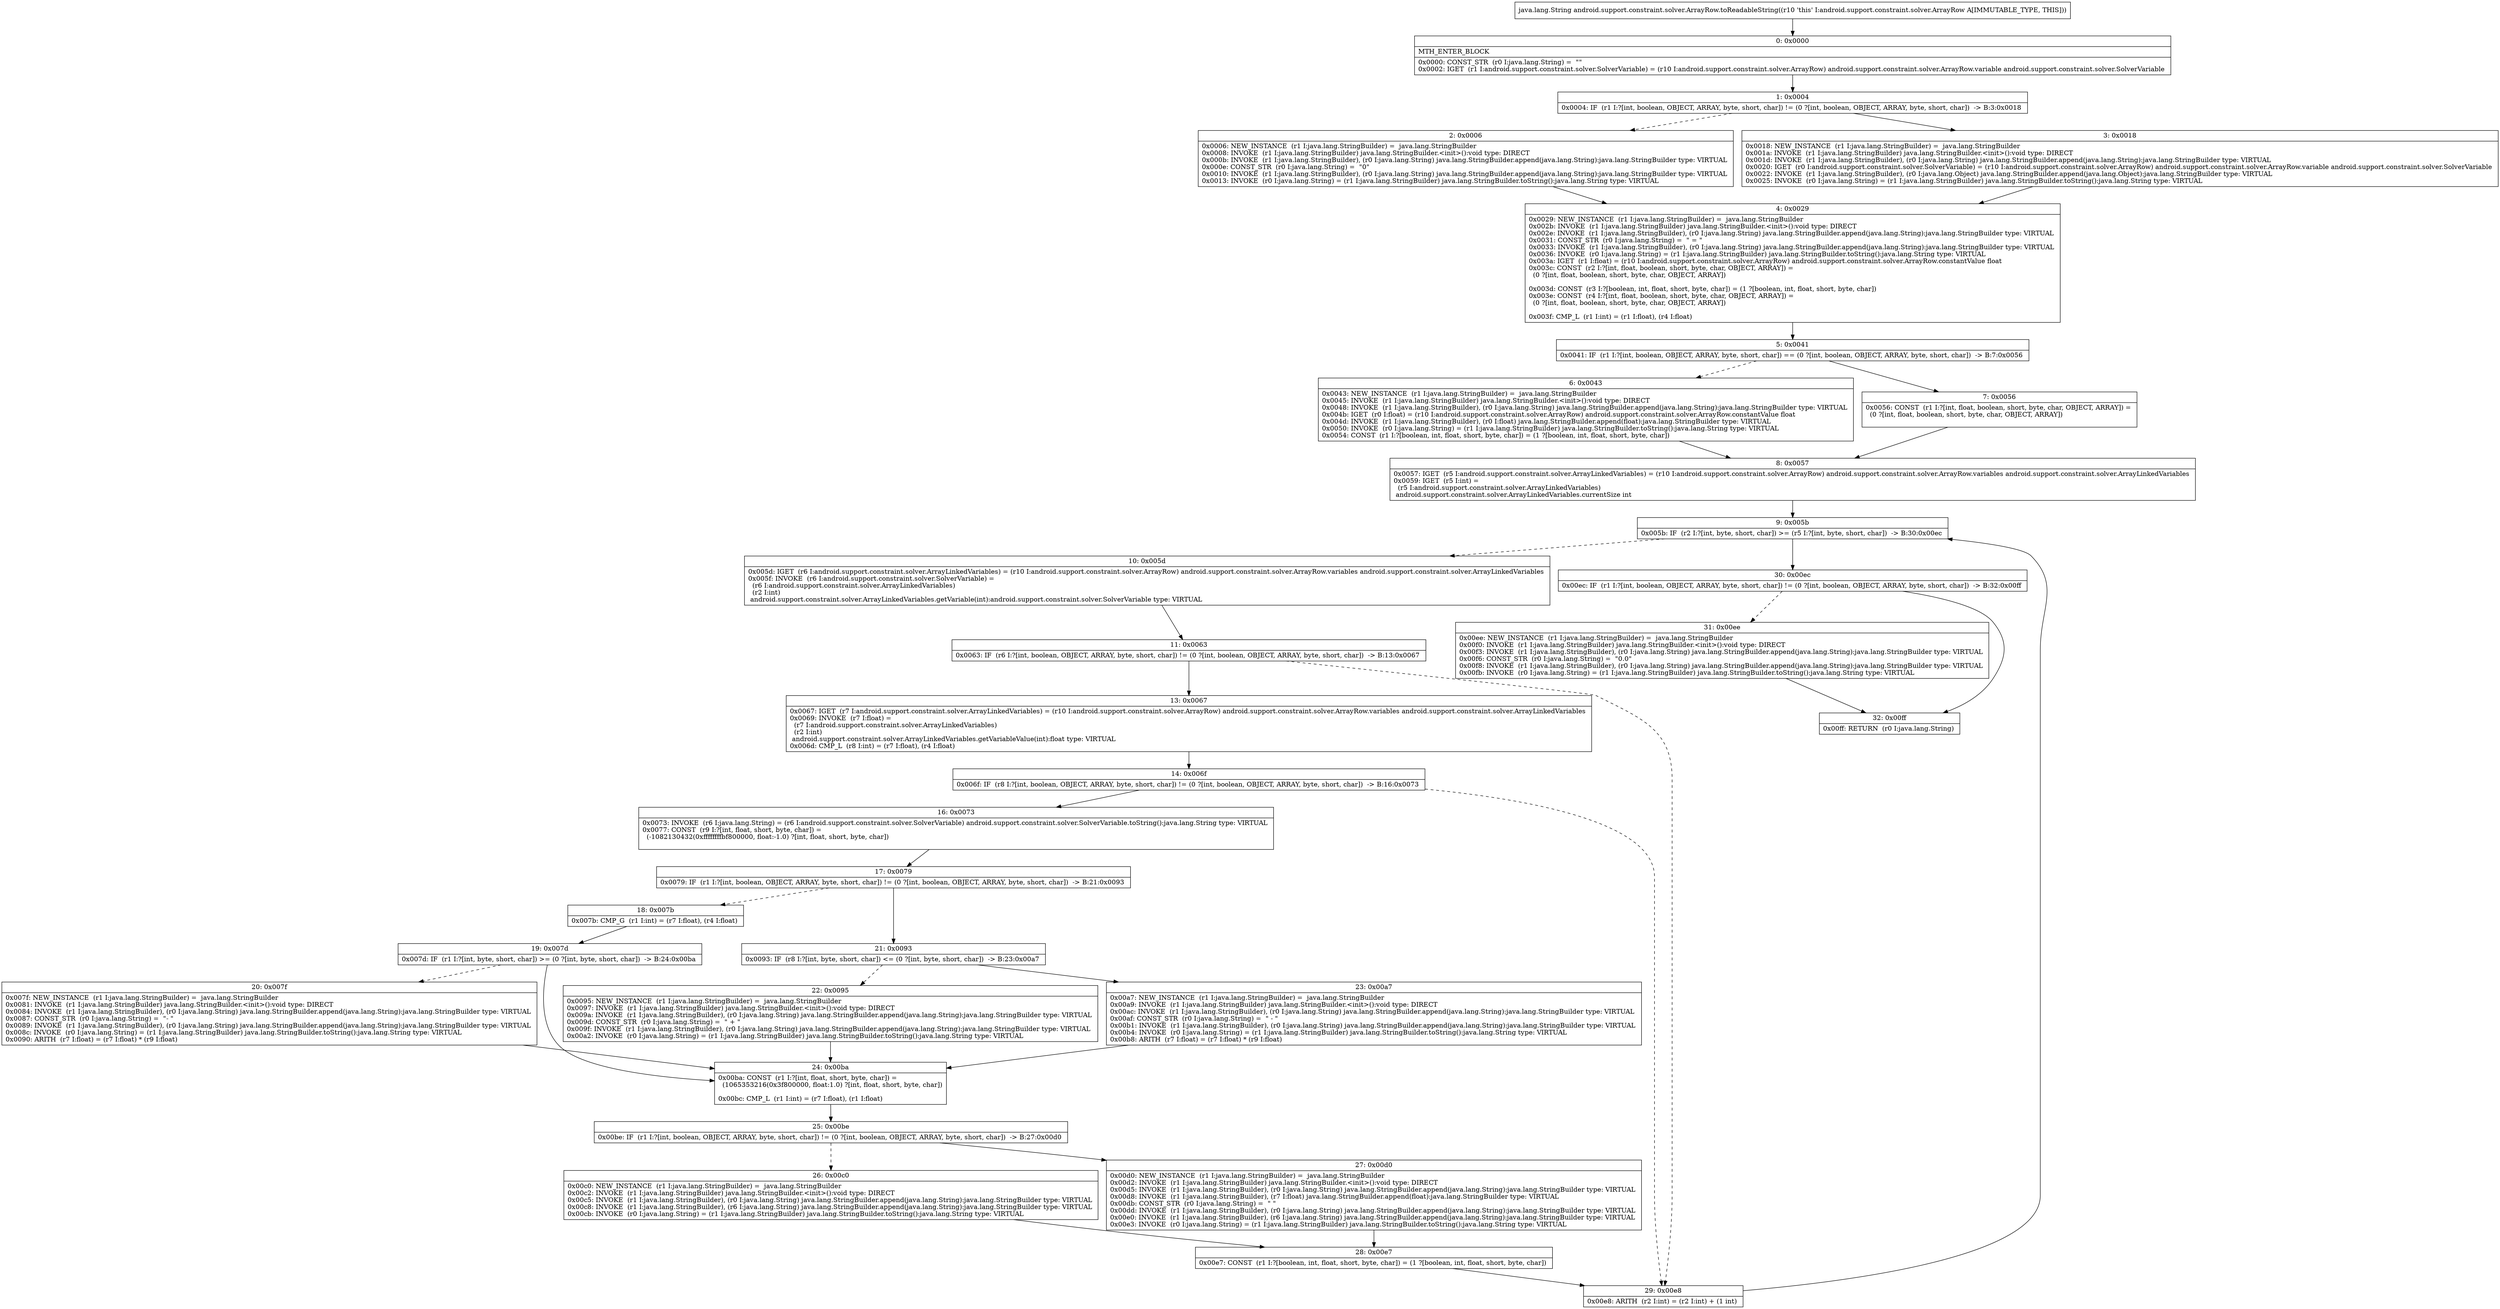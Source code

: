 digraph "CFG forandroid.support.constraint.solver.ArrayRow.toReadableString()Ljava\/lang\/String;" {
Node_0 [shape=record,label="{0\:\ 0x0000|MTH_ENTER_BLOCK\l|0x0000: CONST_STR  (r0 I:java.lang.String) =  \"\" \l0x0002: IGET  (r1 I:android.support.constraint.solver.SolverVariable) = (r10 I:android.support.constraint.solver.ArrayRow) android.support.constraint.solver.ArrayRow.variable android.support.constraint.solver.SolverVariable \l}"];
Node_1 [shape=record,label="{1\:\ 0x0004|0x0004: IF  (r1 I:?[int, boolean, OBJECT, ARRAY, byte, short, char]) != (0 ?[int, boolean, OBJECT, ARRAY, byte, short, char])  \-\> B:3:0x0018 \l}"];
Node_2 [shape=record,label="{2\:\ 0x0006|0x0006: NEW_INSTANCE  (r1 I:java.lang.StringBuilder) =  java.lang.StringBuilder \l0x0008: INVOKE  (r1 I:java.lang.StringBuilder) java.lang.StringBuilder.\<init\>():void type: DIRECT \l0x000b: INVOKE  (r1 I:java.lang.StringBuilder), (r0 I:java.lang.String) java.lang.StringBuilder.append(java.lang.String):java.lang.StringBuilder type: VIRTUAL \l0x000e: CONST_STR  (r0 I:java.lang.String) =  \"0\" \l0x0010: INVOKE  (r1 I:java.lang.StringBuilder), (r0 I:java.lang.String) java.lang.StringBuilder.append(java.lang.String):java.lang.StringBuilder type: VIRTUAL \l0x0013: INVOKE  (r0 I:java.lang.String) = (r1 I:java.lang.StringBuilder) java.lang.StringBuilder.toString():java.lang.String type: VIRTUAL \l}"];
Node_3 [shape=record,label="{3\:\ 0x0018|0x0018: NEW_INSTANCE  (r1 I:java.lang.StringBuilder) =  java.lang.StringBuilder \l0x001a: INVOKE  (r1 I:java.lang.StringBuilder) java.lang.StringBuilder.\<init\>():void type: DIRECT \l0x001d: INVOKE  (r1 I:java.lang.StringBuilder), (r0 I:java.lang.String) java.lang.StringBuilder.append(java.lang.String):java.lang.StringBuilder type: VIRTUAL \l0x0020: IGET  (r0 I:android.support.constraint.solver.SolverVariable) = (r10 I:android.support.constraint.solver.ArrayRow) android.support.constraint.solver.ArrayRow.variable android.support.constraint.solver.SolverVariable \l0x0022: INVOKE  (r1 I:java.lang.StringBuilder), (r0 I:java.lang.Object) java.lang.StringBuilder.append(java.lang.Object):java.lang.StringBuilder type: VIRTUAL \l0x0025: INVOKE  (r0 I:java.lang.String) = (r1 I:java.lang.StringBuilder) java.lang.StringBuilder.toString():java.lang.String type: VIRTUAL \l}"];
Node_4 [shape=record,label="{4\:\ 0x0029|0x0029: NEW_INSTANCE  (r1 I:java.lang.StringBuilder) =  java.lang.StringBuilder \l0x002b: INVOKE  (r1 I:java.lang.StringBuilder) java.lang.StringBuilder.\<init\>():void type: DIRECT \l0x002e: INVOKE  (r1 I:java.lang.StringBuilder), (r0 I:java.lang.String) java.lang.StringBuilder.append(java.lang.String):java.lang.StringBuilder type: VIRTUAL \l0x0031: CONST_STR  (r0 I:java.lang.String) =  \" = \" \l0x0033: INVOKE  (r1 I:java.lang.StringBuilder), (r0 I:java.lang.String) java.lang.StringBuilder.append(java.lang.String):java.lang.StringBuilder type: VIRTUAL \l0x0036: INVOKE  (r0 I:java.lang.String) = (r1 I:java.lang.StringBuilder) java.lang.StringBuilder.toString():java.lang.String type: VIRTUAL \l0x003a: IGET  (r1 I:float) = (r10 I:android.support.constraint.solver.ArrayRow) android.support.constraint.solver.ArrayRow.constantValue float \l0x003c: CONST  (r2 I:?[int, float, boolean, short, byte, char, OBJECT, ARRAY]) = \l  (0 ?[int, float, boolean, short, byte, char, OBJECT, ARRAY])\l \l0x003d: CONST  (r3 I:?[boolean, int, float, short, byte, char]) = (1 ?[boolean, int, float, short, byte, char]) \l0x003e: CONST  (r4 I:?[int, float, boolean, short, byte, char, OBJECT, ARRAY]) = \l  (0 ?[int, float, boolean, short, byte, char, OBJECT, ARRAY])\l \l0x003f: CMP_L  (r1 I:int) = (r1 I:float), (r4 I:float) \l}"];
Node_5 [shape=record,label="{5\:\ 0x0041|0x0041: IF  (r1 I:?[int, boolean, OBJECT, ARRAY, byte, short, char]) == (0 ?[int, boolean, OBJECT, ARRAY, byte, short, char])  \-\> B:7:0x0056 \l}"];
Node_6 [shape=record,label="{6\:\ 0x0043|0x0043: NEW_INSTANCE  (r1 I:java.lang.StringBuilder) =  java.lang.StringBuilder \l0x0045: INVOKE  (r1 I:java.lang.StringBuilder) java.lang.StringBuilder.\<init\>():void type: DIRECT \l0x0048: INVOKE  (r1 I:java.lang.StringBuilder), (r0 I:java.lang.String) java.lang.StringBuilder.append(java.lang.String):java.lang.StringBuilder type: VIRTUAL \l0x004b: IGET  (r0 I:float) = (r10 I:android.support.constraint.solver.ArrayRow) android.support.constraint.solver.ArrayRow.constantValue float \l0x004d: INVOKE  (r1 I:java.lang.StringBuilder), (r0 I:float) java.lang.StringBuilder.append(float):java.lang.StringBuilder type: VIRTUAL \l0x0050: INVOKE  (r0 I:java.lang.String) = (r1 I:java.lang.StringBuilder) java.lang.StringBuilder.toString():java.lang.String type: VIRTUAL \l0x0054: CONST  (r1 I:?[boolean, int, float, short, byte, char]) = (1 ?[boolean, int, float, short, byte, char]) \l}"];
Node_7 [shape=record,label="{7\:\ 0x0056|0x0056: CONST  (r1 I:?[int, float, boolean, short, byte, char, OBJECT, ARRAY]) = \l  (0 ?[int, float, boolean, short, byte, char, OBJECT, ARRAY])\l \l}"];
Node_8 [shape=record,label="{8\:\ 0x0057|0x0057: IGET  (r5 I:android.support.constraint.solver.ArrayLinkedVariables) = (r10 I:android.support.constraint.solver.ArrayRow) android.support.constraint.solver.ArrayRow.variables android.support.constraint.solver.ArrayLinkedVariables \l0x0059: IGET  (r5 I:int) = \l  (r5 I:android.support.constraint.solver.ArrayLinkedVariables)\l android.support.constraint.solver.ArrayLinkedVariables.currentSize int \l}"];
Node_9 [shape=record,label="{9\:\ 0x005b|0x005b: IF  (r2 I:?[int, byte, short, char]) \>= (r5 I:?[int, byte, short, char])  \-\> B:30:0x00ec \l}"];
Node_10 [shape=record,label="{10\:\ 0x005d|0x005d: IGET  (r6 I:android.support.constraint.solver.ArrayLinkedVariables) = (r10 I:android.support.constraint.solver.ArrayRow) android.support.constraint.solver.ArrayRow.variables android.support.constraint.solver.ArrayLinkedVariables \l0x005f: INVOKE  (r6 I:android.support.constraint.solver.SolverVariable) = \l  (r6 I:android.support.constraint.solver.ArrayLinkedVariables)\l  (r2 I:int)\l android.support.constraint.solver.ArrayLinkedVariables.getVariable(int):android.support.constraint.solver.SolverVariable type: VIRTUAL \l}"];
Node_11 [shape=record,label="{11\:\ 0x0063|0x0063: IF  (r6 I:?[int, boolean, OBJECT, ARRAY, byte, short, char]) != (0 ?[int, boolean, OBJECT, ARRAY, byte, short, char])  \-\> B:13:0x0067 \l}"];
Node_13 [shape=record,label="{13\:\ 0x0067|0x0067: IGET  (r7 I:android.support.constraint.solver.ArrayLinkedVariables) = (r10 I:android.support.constraint.solver.ArrayRow) android.support.constraint.solver.ArrayRow.variables android.support.constraint.solver.ArrayLinkedVariables \l0x0069: INVOKE  (r7 I:float) = \l  (r7 I:android.support.constraint.solver.ArrayLinkedVariables)\l  (r2 I:int)\l android.support.constraint.solver.ArrayLinkedVariables.getVariableValue(int):float type: VIRTUAL \l0x006d: CMP_L  (r8 I:int) = (r7 I:float), (r4 I:float) \l}"];
Node_14 [shape=record,label="{14\:\ 0x006f|0x006f: IF  (r8 I:?[int, boolean, OBJECT, ARRAY, byte, short, char]) != (0 ?[int, boolean, OBJECT, ARRAY, byte, short, char])  \-\> B:16:0x0073 \l}"];
Node_16 [shape=record,label="{16\:\ 0x0073|0x0073: INVOKE  (r6 I:java.lang.String) = (r6 I:android.support.constraint.solver.SolverVariable) android.support.constraint.solver.SolverVariable.toString():java.lang.String type: VIRTUAL \l0x0077: CONST  (r9 I:?[int, float, short, byte, char]) = \l  (\-1082130432(0xffffffffbf800000, float:\-1.0) ?[int, float, short, byte, char])\l \l}"];
Node_17 [shape=record,label="{17\:\ 0x0079|0x0079: IF  (r1 I:?[int, boolean, OBJECT, ARRAY, byte, short, char]) != (0 ?[int, boolean, OBJECT, ARRAY, byte, short, char])  \-\> B:21:0x0093 \l}"];
Node_18 [shape=record,label="{18\:\ 0x007b|0x007b: CMP_G  (r1 I:int) = (r7 I:float), (r4 I:float) \l}"];
Node_19 [shape=record,label="{19\:\ 0x007d|0x007d: IF  (r1 I:?[int, byte, short, char]) \>= (0 ?[int, byte, short, char])  \-\> B:24:0x00ba \l}"];
Node_20 [shape=record,label="{20\:\ 0x007f|0x007f: NEW_INSTANCE  (r1 I:java.lang.StringBuilder) =  java.lang.StringBuilder \l0x0081: INVOKE  (r1 I:java.lang.StringBuilder) java.lang.StringBuilder.\<init\>():void type: DIRECT \l0x0084: INVOKE  (r1 I:java.lang.StringBuilder), (r0 I:java.lang.String) java.lang.StringBuilder.append(java.lang.String):java.lang.StringBuilder type: VIRTUAL \l0x0087: CONST_STR  (r0 I:java.lang.String) =  \"\- \" \l0x0089: INVOKE  (r1 I:java.lang.StringBuilder), (r0 I:java.lang.String) java.lang.StringBuilder.append(java.lang.String):java.lang.StringBuilder type: VIRTUAL \l0x008c: INVOKE  (r0 I:java.lang.String) = (r1 I:java.lang.StringBuilder) java.lang.StringBuilder.toString():java.lang.String type: VIRTUAL \l0x0090: ARITH  (r7 I:float) = (r7 I:float) * (r9 I:float) \l}"];
Node_21 [shape=record,label="{21\:\ 0x0093|0x0093: IF  (r8 I:?[int, byte, short, char]) \<= (0 ?[int, byte, short, char])  \-\> B:23:0x00a7 \l}"];
Node_22 [shape=record,label="{22\:\ 0x0095|0x0095: NEW_INSTANCE  (r1 I:java.lang.StringBuilder) =  java.lang.StringBuilder \l0x0097: INVOKE  (r1 I:java.lang.StringBuilder) java.lang.StringBuilder.\<init\>():void type: DIRECT \l0x009a: INVOKE  (r1 I:java.lang.StringBuilder), (r0 I:java.lang.String) java.lang.StringBuilder.append(java.lang.String):java.lang.StringBuilder type: VIRTUAL \l0x009d: CONST_STR  (r0 I:java.lang.String) =  \" + \" \l0x009f: INVOKE  (r1 I:java.lang.StringBuilder), (r0 I:java.lang.String) java.lang.StringBuilder.append(java.lang.String):java.lang.StringBuilder type: VIRTUAL \l0x00a2: INVOKE  (r0 I:java.lang.String) = (r1 I:java.lang.StringBuilder) java.lang.StringBuilder.toString():java.lang.String type: VIRTUAL \l}"];
Node_23 [shape=record,label="{23\:\ 0x00a7|0x00a7: NEW_INSTANCE  (r1 I:java.lang.StringBuilder) =  java.lang.StringBuilder \l0x00a9: INVOKE  (r1 I:java.lang.StringBuilder) java.lang.StringBuilder.\<init\>():void type: DIRECT \l0x00ac: INVOKE  (r1 I:java.lang.StringBuilder), (r0 I:java.lang.String) java.lang.StringBuilder.append(java.lang.String):java.lang.StringBuilder type: VIRTUAL \l0x00af: CONST_STR  (r0 I:java.lang.String) =  \" \- \" \l0x00b1: INVOKE  (r1 I:java.lang.StringBuilder), (r0 I:java.lang.String) java.lang.StringBuilder.append(java.lang.String):java.lang.StringBuilder type: VIRTUAL \l0x00b4: INVOKE  (r0 I:java.lang.String) = (r1 I:java.lang.StringBuilder) java.lang.StringBuilder.toString():java.lang.String type: VIRTUAL \l0x00b8: ARITH  (r7 I:float) = (r7 I:float) * (r9 I:float) \l}"];
Node_24 [shape=record,label="{24\:\ 0x00ba|0x00ba: CONST  (r1 I:?[int, float, short, byte, char]) = \l  (1065353216(0x3f800000, float:1.0) ?[int, float, short, byte, char])\l \l0x00bc: CMP_L  (r1 I:int) = (r7 I:float), (r1 I:float) \l}"];
Node_25 [shape=record,label="{25\:\ 0x00be|0x00be: IF  (r1 I:?[int, boolean, OBJECT, ARRAY, byte, short, char]) != (0 ?[int, boolean, OBJECT, ARRAY, byte, short, char])  \-\> B:27:0x00d0 \l}"];
Node_26 [shape=record,label="{26\:\ 0x00c0|0x00c0: NEW_INSTANCE  (r1 I:java.lang.StringBuilder) =  java.lang.StringBuilder \l0x00c2: INVOKE  (r1 I:java.lang.StringBuilder) java.lang.StringBuilder.\<init\>():void type: DIRECT \l0x00c5: INVOKE  (r1 I:java.lang.StringBuilder), (r0 I:java.lang.String) java.lang.StringBuilder.append(java.lang.String):java.lang.StringBuilder type: VIRTUAL \l0x00c8: INVOKE  (r1 I:java.lang.StringBuilder), (r6 I:java.lang.String) java.lang.StringBuilder.append(java.lang.String):java.lang.StringBuilder type: VIRTUAL \l0x00cb: INVOKE  (r0 I:java.lang.String) = (r1 I:java.lang.StringBuilder) java.lang.StringBuilder.toString():java.lang.String type: VIRTUAL \l}"];
Node_27 [shape=record,label="{27\:\ 0x00d0|0x00d0: NEW_INSTANCE  (r1 I:java.lang.StringBuilder) =  java.lang.StringBuilder \l0x00d2: INVOKE  (r1 I:java.lang.StringBuilder) java.lang.StringBuilder.\<init\>():void type: DIRECT \l0x00d5: INVOKE  (r1 I:java.lang.StringBuilder), (r0 I:java.lang.String) java.lang.StringBuilder.append(java.lang.String):java.lang.StringBuilder type: VIRTUAL \l0x00d8: INVOKE  (r1 I:java.lang.StringBuilder), (r7 I:float) java.lang.StringBuilder.append(float):java.lang.StringBuilder type: VIRTUAL \l0x00db: CONST_STR  (r0 I:java.lang.String) =  \" \" \l0x00dd: INVOKE  (r1 I:java.lang.StringBuilder), (r0 I:java.lang.String) java.lang.StringBuilder.append(java.lang.String):java.lang.StringBuilder type: VIRTUAL \l0x00e0: INVOKE  (r1 I:java.lang.StringBuilder), (r6 I:java.lang.String) java.lang.StringBuilder.append(java.lang.String):java.lang.StringBuilder type: VIRTUAL \l0x00e3: INVOKE  (r0 I:java.lang.String) = (r1 I:java.lang.StringBuilder) java.lang.StringBuilder.toString():java.lang.String type: VIRTUAL \l}"];
Node_28 [shape=record,label="{28\:\ 0x00e7|0x00e7: CONST  (r1 I:?[boolean, int, float, short, byte, char]) = (1 ?[boolean, int, float, short, byte, char]) \l}"];
Node_29 [shape=record,label="{29\:\ 0x00e8|0x00e8: ARITH  (r2 I:int) = (r2 I:int) + (1 int) \l}"];
Node_30 [shape=record,label="{30\:\ 0x00ec|0x00ec: IF  (r1 I:?[int, boolean, OBJECT, ARRAY, byte, short, char]) != (0 ?[int, boolean, OBJECT, ARRAY, byte, short, char])  \-\> B:32:0x00ff \l}"];
Node_31 [shape=record,label="{31\:\ 0x00ee|0x00ee: NEW_INSTANCE  (r1 I:java.lang.StringBuilder) =  java.lang.StringBuilder \l0x00f0: INVOKE  (r1 I:java.lang.StringBuilder) java.lang.StringBuilder.\<init\>():void type: DIRECT \l0x00f3: INVOKE  (r1 I:java.lang.StringBuilder), (r0 I:java.lang.String) java.lang.StringBuilder.append(java.lang.String):java.lang.StringBuilder type: VIRTUAL \l0x00f6: CONST_STR  (r0 I:java.lang.String) =  \"0.0\" \l0x00f8: INVOKE  (r1 I:java.lang.StringBuilder), (r0 I:java.lang.String) java.lang.StringBuilder.append(java.lang.String):java.lang.StringBuilder type: VIRTUAL \l0x00fb: INVOKE  (r0 I:java.lang.String) = (r1 I:java.lang.StringBuilder) java.lang.StringBuilder.toString():java.lang.String type: VIRTUAL \l}"];
Node_32 [shape=record,label="{32\:\ 0x00ff|0x00ff: RETURN  (r0 I:java.lang.String) \l}"];
MethodNode[shape=record,label="{java.lang.String android.support.constraint.solver.ArrayRow.toReadableString((r10 'this' I:android.support.constraint.solver.ArrayRow A[IMMUTABLE_TYPE, THIS])) }"];
MethodNode -> Node_0;
Node_0 -> Node_1;
Node_1 -> Node_2[style=dashed];
Node_1 -> Node_3;
Node_2 -> Node_4;
Node_3 -> Node_4;
Node_4 -> Node_5;
Node_5 -> Node_6[style=dashed];
Node_5 -> Node_7;
Node_6 -> Node_8;
Node_7 -> Node_8;
Node_8 -> Node_9;
Node_9 -> Node_10[style=dashed];
Node_9 -> Node_30;
Node_10 -> Node_11;
Node_11 -> Node_13;
Node_11 -> Node_29[style=dashed];
Node_13 -> Node_14;
Node_14 -> Node_16;
Node_14 -> Node_29[style=dashed];
Node_16 -> Node_17;
Node_17 -> Node_18[style=dashed];
Node_17 -> Node_21;
Node_18 -> Node_19;
Node_19 -> Node_20[style=dashed];
Node_19 -> Node_24;
Node_20 -> Node_24;
Node_21 -> Node_22[style=dashed];
Node_21 -> Node_23;
Node_22 -> Node_24;
Node_23 -> Node_24;
Node_24 -> Node_25;
Node_25 -> Node_26[style=dashed];
Node_25 -> Node_27;
Node_26 -> Node_28;
Node_27 -> Node_28;
Node_28 -> Node_29;
Node_29 -> Node_9;
Node_30 -> Node_31[style=dashed];
Node_30 -> Node_32;
Node_31 -> Node_32;
}

